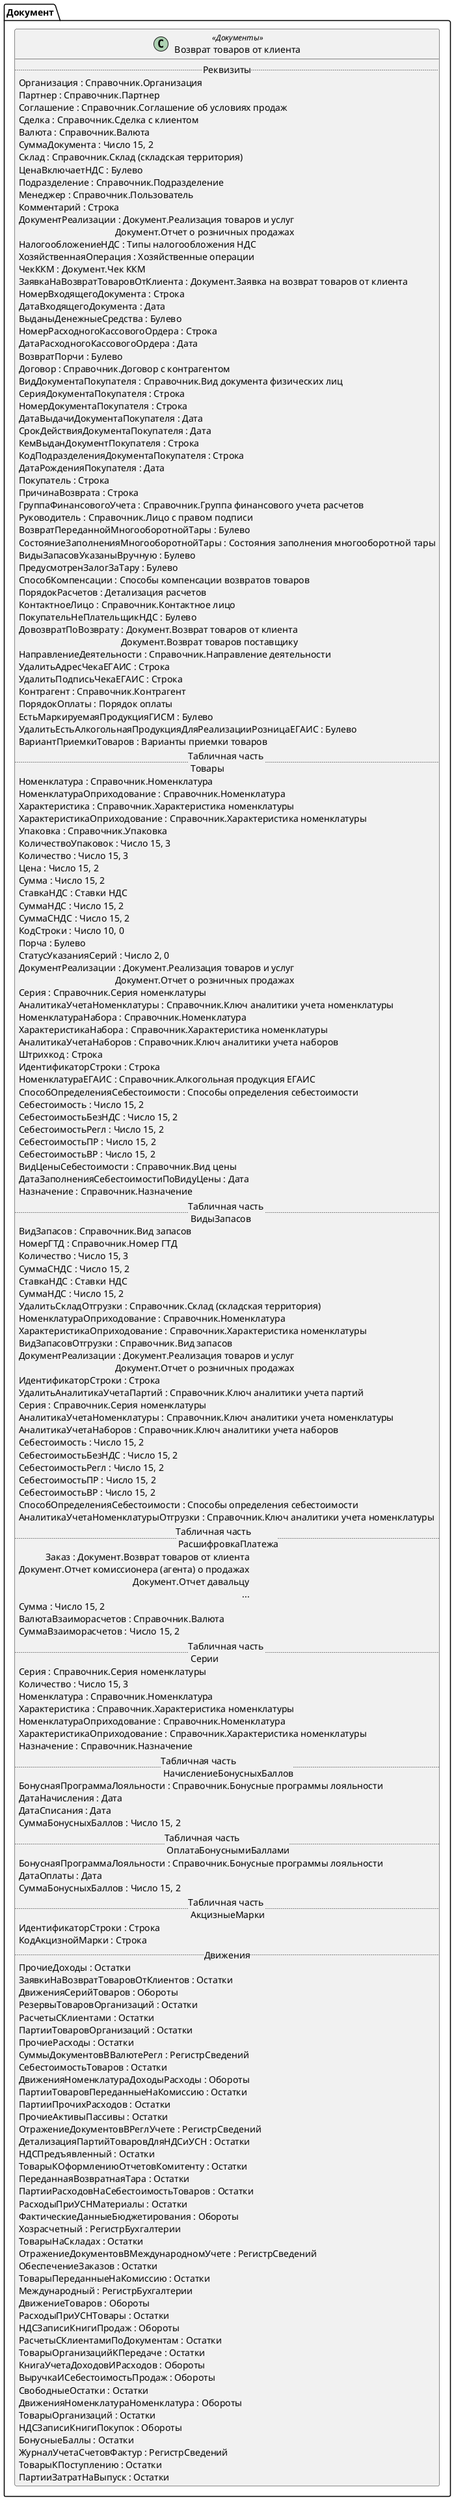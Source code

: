 ﻿@startuml ВозвратТоваровОтКлиента
'!include templates.wsd
'..\include templates.wsd
class Документ.ВозвратТоваровОтКлиента as "Возврат товаров от клиента" <<Документы>>
{
..Реквизиты..
Организация : Справочник.Организация
Партнер : Справочник.Партнер
Соглашение : Справочник.Соглашение об условиях продаж
Сделка : Справочник.Сделка с клиентом
Валюта : Справочник.Валюта
СуммаДокумента : Число 15, 2
Склад : Справочник.Склад (складская территория)
ЦенаВключаетНДС : Булево
Подразделение : Справочник.Подразделение
Менеджер : Справочник.Пользователь
Комментарий : Строка
ДокументРеализации : Документ.Реализация товаров и услуг\rДокумент.Отчет о розничных продажах
НалогообложениеНДС : Типы налогообложения НДС
ХозяйственнаяОперация : Хозяйственные операции
ЧекККМ : Документ.Чек ККМ
ЗаявкаНаВозвратТоваровОтКлиента : Документ.Заявка на возврат товаров от клиента
НомерВходящегоДокумента : Строка
ДатаВходящегоДокумента : Дата
ВыданыДенежныеСредства : Булево
НомерРасходногоКассовогоОрдера : Строка
ДатаРасходногоКассовогоОрдера : Дата
ВозвратПорчи : Булево
Договор : Справочник.Договор с контрагентом
ВидДокументаПокупателя : Справочник.Вид документа физических лиц
СерияДокументаПокупателя : Строка
НомерДокументаПокупателя : Строка
ДатаВыдачиДокументаПокупателя : Дата
СрокДействияДокументаПокупателя : Дата
КемВыданДокументПокупателя : Строка
КодПодразделенияДокументаПокупателя : Строка
ДатаРожденияПокупателя : Дата
Покупатель : Строка
ПричинаВозврата : Строка
ГруппаФинансовогоУчета : Справочник.Группа финансового учета расчетов
Руководитель : Справочник.Лицо с правом подписи
ВозвратПереданнойМногооборотнойТары : Булево
СостояниеЗаполненияМногооборотнойТары : Состояния заполнения многооборотной тары
ВидыЗапасовУказаныВручную : Булево
ПредусмотренЗалогЗаТару : Булево
СпособКомпенсации : Способы компенсации возвратов товаров
ПорядокРасчетов : Детализация расчетов
КонтактноеЛицо : Справочник.Контактное лицо
ПокупательНеПлательщикНДС : Булево
ДовозвратПоВозврату : Документ.Возврат товаров от клиента\rДокумент.Возврат товаров поставщику
НаправлениеДеятельности : Справочник.Направление деятельности
УдалитьАдресЧекаЕГАИС : Строка
УдалитьПодписьЧекаЕГАИС : Строка
Контрагент : Справочник.Контрагент
ПорядокОплаты : Порядок оплаты
ЕстьМаркируемаяПродукцияГИСМ : Булево
УдалитьЕстьАлкогольнаяПродукцияДляРеализацииРозницаЕГАИС : Булево
ВариантПриемкиТоваров : Варианты приемки товаров
..Табличная часть \n Товары..
Номенклатура : Справочник.Номенклатура
НоменклатураОприходование : Справочник.Номенклатура
Характеристика : Справочник.Характеристика номенклатуры
ХарактеристикаОприходование : Справочник.Характеристика номенклатуры
Упаковка : Справочник.Упаковка
КоличествоУпаковок : Число 15, 3
Количество : Число 15, 3
Цена : Число 15, 2
Сумма : Число 15, 2
СтавкаНДС : Ставки НДС
СуммаНДС : Число 15, 2
СуммаСНДС : Число 15, 2
КодСтроки : Число 10, 0
Порча : Булево
СтатусУказанияСерий : Число 2, 0
ДокументРеализации : Документ.Реализация товаров и услуг\rДокумент.Отчет о розничных продажах
Серия : Справочник.Серия номенклатуры
АналитикаУчетаНоменклатуры : Справочник.Ключ аналитики учета номенклатуры
НоменклатураНабора : Справочник.Номенклатура
ХарактеристикаНабора : Справочник.Характеристика номенклатуры
АналитикаУчетаНаборов : Справочник.Ключ аналитики учета наборов
Штрихкод : Строка
ИдентификаторСтроки : Строка
НоменклатураЕГАИС : Справочник.Алкогольная продукция ЕГАИС
СпособОпределенияСебестоимости : Способы определения себестоимости
Себестоимость : Число 15, 2
СебестоимостьБезНДС : Число 15, 2
СебестоимостьРегл : Число 15, 2
СебестоимостьПР : Число 15, 2
СебестоимостьВР : Число 15, 2
ВидЦеныСебестоимости : Справочник.Вид цены
ДатаЗаполненияСебестоимостиПоВидуЦены : Дата
Назначение : Справочник.Назначение
..Табличная часть \n ВидыЗапасов..
ВидЗапасов : Справочник.Вид запасов
НомерГТД : Справочник.Номер ГТД
Количество : Число 15, 3
СуммаСНДС : Число 15, 2
СтавкаНДС : Ставки НДС
СуммаНДС : Число 15, 2
УдалитьСкладОтгрузки : Справочник.Склад (складская территория)
НоменклатураОприходование : Справочник.Номенклатура
ХарактеристикаОприходование : Справочник.Характеристика номенклатуры
ВидЗапасовОтгрузки : Справочник.Вид запасов
ДокументРеализации : Документ.Реализация товаров и услуг\rДокумент.Отчет о розничных продажах
ИдентификаторСтроки : Строка
УдалитьАналитикаУчетаПартий : Справочник.Ключ аналитики учета партий
Серия : Справочник.Серия номенклатуры
АналитикаУчетаНоменклатуры : Справочник.Ключ аналитики учета номенклатуры
АналитикаУчетаНаборов : Справочник.Ключ аналитики учета наборов
Себестоимость : Число 15, 2
СебестоимостьБезНДС : Число 15, 2
СебестоимостьРегл : Число 15, 2
СебестоимостьПР : Число 15, 2
СебестоимостьВР : Число 15, 2
СпособОпределенияСебестоимости : Способы определения себестоимости
АналитикаУчетаНоменклатурыОтгрузки : Справочник.Ключ аналитики учета номенклатуры
..Табличная часть \n РасшифровкаПлатежа..
Заказ : Документ.Возврат товаров от клиента\rДокумент.Отчет комиссионера (агента) о продажах\rДокумент.Отчет давальцу\r...
Сумма : Число 15, 2
ВалютаВзаиморасчетов : Справочник.Валюта
СуммаВзаиморасчетов : Число 15, 2
..Табличная часть \n Серии..
Серия : Справочник.Серия номенклатуры
Количество : Число 15, 3
Номенклатура : Справочник.Номенклатура
Характеристика : Справочник.Характеристика номенклатуры
НоменклатураОприходование : Справочник.Номенклатура
ХарактеристикаОприходование : Справочник.Характеристика номенклатуры
Назначение : Справочник.Назначение
..Табличная часть \n НачислениеБонусныхБаллов..
БонуснаяПрограммаЛояльности : Справочник.Бонусные программы лояльности
ДатаНачисления : Дата
ДатаСписания : Дата
СуммаБонусныхБаллов : Число 15, 2
..Табличная часть \n ОплатаБонуснымиБаллами..
БонуснаяПрограммаЛояльности : Справочник.Бонусные программы лояльности
ДатаОплаты : Дата
СуммаБонусныхБаллов : Число 15, 2
..Табличная часть \n АкцизныеМарки..
ИдентификаторСтроки : Строка
КодАкцизнойМарки : Строка
..Движения..
ПрочиеДоходы : Остатки
ЗаявкиНаВозвратТоваровОтКлиентов : Остатки
ДвиженияСерийТоваров : Обороты
РезервыТоваровОрганизаций : Остатки
РасчетыСКлиентами : Остатки
ПартииТоваровОрганизаций : Остатки
ПрочиеРасходы : Остатки
СуммыДокументовВВалютеРегл : РегистрСведений
СебестоимостьТоваров : Остатки
ДвиженияНоменклатураДоходыРасходы : Обороты
ПартииТоваровПереданныеНаКомиссию : Остатки
ПартииПрочихРасходов : Остатки
ПрочиеАктивыПассивы : Остатки
ОтражениеДокументовВРеглУчете : РегистрСведений
ДетализацияПартийТоваровДляНДСиУСН : Остатки
НДСПредъявленный : Остатки
ТоварыКОформлениюОтчетовКомитенту : Остатки
ПереданнаяВозвратнаяТара : Остатки
ПартииРасходовНаСебестоимостьТоваров : Остатки
РасходыПриУСНМатериалы : Остатки
ФактическиеДанныеБюджетирования : Обороты
Хозрасчетный : РегистрБухгалтерии
ТоварыНаСкладах : Остатки
ОтражениеДокументовВМеждународномУчете : РегистрСведений
ОбеспечениеЗаказов : Остатки
ТоварыПереданныеНаКомиссию : Остатки
Международный : РегистрБухгалтерии
ДвижениеТоваров : Обороты
РасходыПриУСНТовары : Остатки
НДСЗаписиКнигиПродаж : Обороты
РасчетыСКлиентамиПоДокументам : Остатки
ТоварыОрганизацийКПередаче : Остатки
КнигаУчетаДоходовИРасходов : Обороты
ВыручкаИСебестоимостьПродаж : Обороты
СвободныеОстатки : Остатки
ДвиженияНоменклатураНоменклатура : Обороты
ТоварыОрганизаций : Остатки
НДСЗаписиКнигиПокупок : Обороты
БонусныеБаллы : Остатки
ЖурналУчетаСчетовФактур : РегистрСведений
ТоварыКПоступлению : Остатки
ПартииЗатратНаВыпуск : Остатки
}
@enduml
